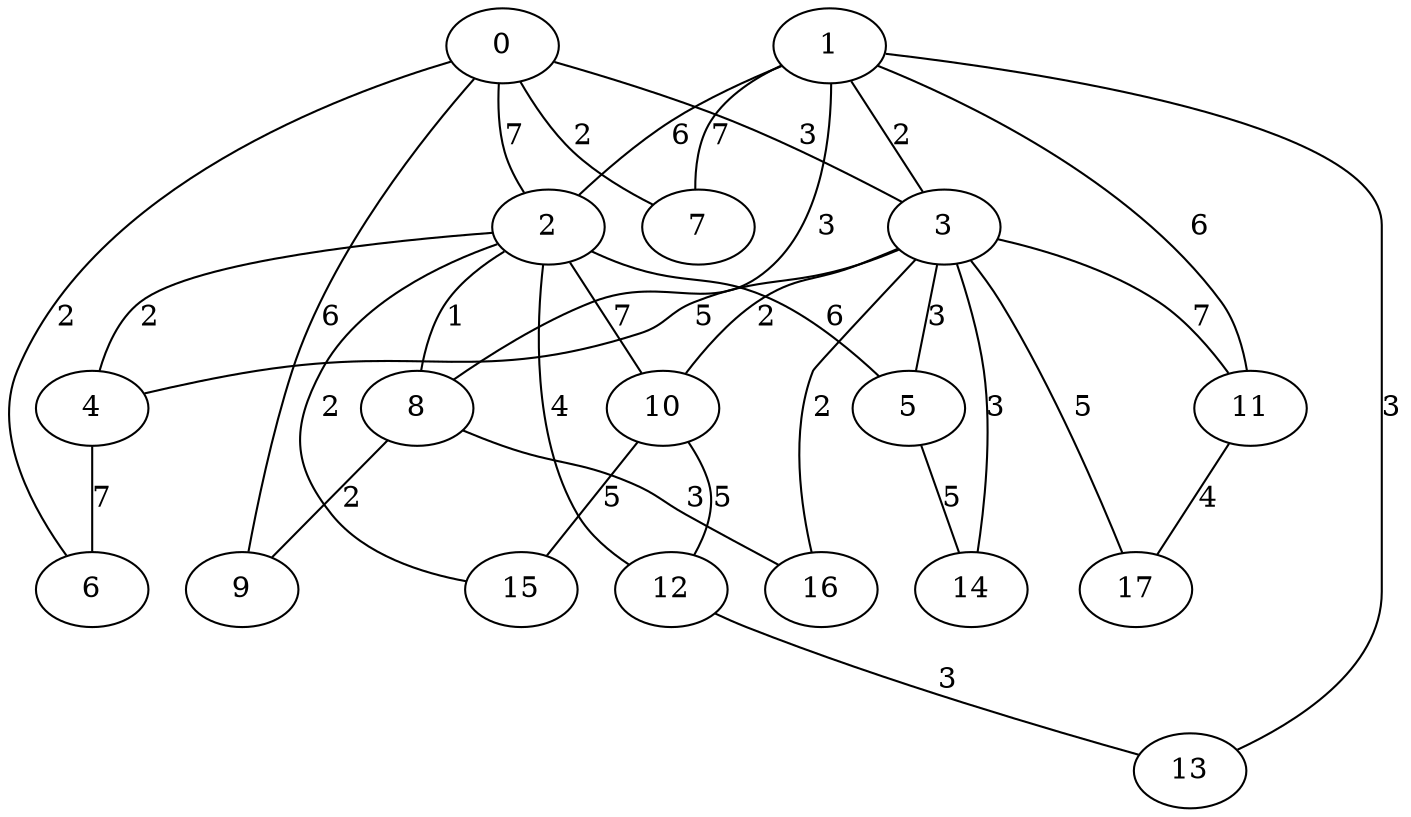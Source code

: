 graph g {
  0 [ habit = 5, size = 329, x = 4, y = 8 ]
  1 [ habit = 10, size = 410, x = 5, y = 4 ]
  2 [ habit = 1, size = 424, x = 4, y = 4 ]
  3 [ habit = 5, size = 121, x = 7, y = 6 ]
  4 [ habit = 5, size = 453, x = 4, y = 6 ]
  5 [ habit = 2, size = 318, x = 8, y = 5 ]
  6 [ base = 2, habit = 4, size = 365, x = 5, y = 10 ]
  7 [ habit = 4, size = 405, x = 3, y = 8 ]
  8 [ habit = 4, size = 263, x = 3, y = 5 ]
  9 [ habit = 7, size = 460, x = 1, y = 7 ]
  10 [ base = 1, habit = 10, size = 252, x = 6, y = 3 ]
  11 [ habit = 6, size = 412, x = 9, y = 3 ]
  12 [ habit = 8, size = 203, x = 5, y = 1 ]
  13 [ habit = 7, size = 478, x = 3, y = 2 ]
  14 [ habit = 8, size = 252, x = 9, y = 7 ]
  15 [ habit = 10, size = 141, x = 4, y = 2 ]
  16 [ habit = 9, size = 417, x = 6, y = 7 ]
  17 [ habit = 8, size = 440, x = 10, y = 5 ]

  0 -- 9 [ label = 6, weight = 6 ]
  0 -- 2 [ label = 7, weight = 7 ]
  0 -- 3 [ label = 3, weight = 3 ]
  0 -- 6 [ label = 2, weight = 2 ]
  0 -- 7 [ label = 2, weight = 2 ]
  1 -- 8 [ label = 3, weight = 3 ]
  1 -- 7 [ label = 7, weight = 7 ]
  1 -- 3 [ label = 2, weight = 2 ]
  1 -- 2 [ label = 6, weight = 6 ]
  1 -- 11 [ label = 6, weight = 6 ]
  1 -- 13 [ label = 3, weight = 3 ]
  2 -- 8 [ label = 1, weight = 1 ]
  2 -- 4 [ label = 2, weight = 2 ]
  2 -- 5 [ label = 6, weight = 6 ]
  2 -- 12 [ label = 4, weight = 4 ]
  2 -- 10 [ label = 7, weight = 7 ]
  2 -- 15 [ label = 2, weight = 2 ]
  3 -- 4 [ label = 5, weight = 5 ]
  3 -- 14 [ label = 3, weight = 3 ]
  3 -- 17 [ label = 5, weight = 5 ]
  3 -- 16 [ label = 2, weight = 2 ]
  3 -- 11 [ label = 7, weight = 7 ]
  3 -- 10 [ label = 2, weight = 2 ]
  3 -- 5 [ label = 3, weight = 3 ]
  4 -- 6 [ label = 7, weight = 7 ]
  5 -- 14 [ label = 5, weight = 5 ]
  8 -- 16 [ label = 3, weight = 3 ]
  8 -- 9 [ label = 2, weight = 2 ]
  10 -- 12 [ label = 5, weight = 5 ]
  10 -- 15 [ label = 5, weight = 5 ]
  11 -- 17 [ label = 4, weight = 4 ]
  12 -- 13 [ label = 3, weight = 3 ]
}
